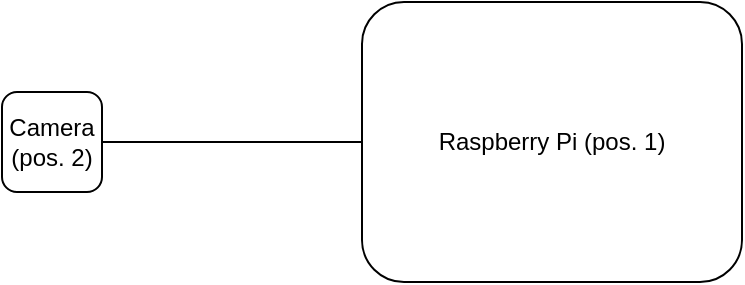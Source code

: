 <mxfile version="10.5.0" type="device"><diagram name="Page-1" id="7e0a89b8-554c-2b80-1dc8-d5c74ca68de4"><mxGraphModel dx="703" dy="476" grid="1" gridSize="10" guides="1" tooltips="1" connect="1" arrows="1" fold="1" page="1" pageScale="1" pageWidth="1100" pageHeight="850" background="#ffffff" math="0" shadow="0"><root><mxCell id="0"/><mxCell id="1" parent="0"/><mxCell id="tASZhA90o5zdFQAxuGHP-1" value="Raspberry Pi (pos. 1)" style="rounded=1;whiteSpace=wrap;html=1;" vertex="1" parent="1"><mxGeometry x="220" y="160" width="190" height="140" as="geometry"/></mxCell><mxCell id="tASZhA90o5zdFQAxuGHP-2" value="Camera (pos. 2)" style="rounded=1;whiteSpace=wrap;html=1;" vertex="1" parent="1"><mxGeometry x="40" y="205" width="50" height="50" as="geometry"/></mxCell><mxCell id="tASZhA90o5zdFQAxuGHP-8" value="" style="endArrow=none;html=1;entryX=0;entryY=0.5;entryDx=0;entryDy=0;exitX=1;exitY=0.5;exitDx=0;exitDy=0;" edge="1" parent="1" source="tASZhA90o5zdFQAxuGHP-2" target="tASZhA90o5zdFQAxuGHP-1"><mxGeometry width="50" height="50" relative="1" as="geometry"><mxPoint x="40" y="370" as="sourcePoint"/><mxPoint x="90" y="320" as="targetPoint"/></mxGeometry></mxCell></root></mxGraphModel></diagram></mxfile>